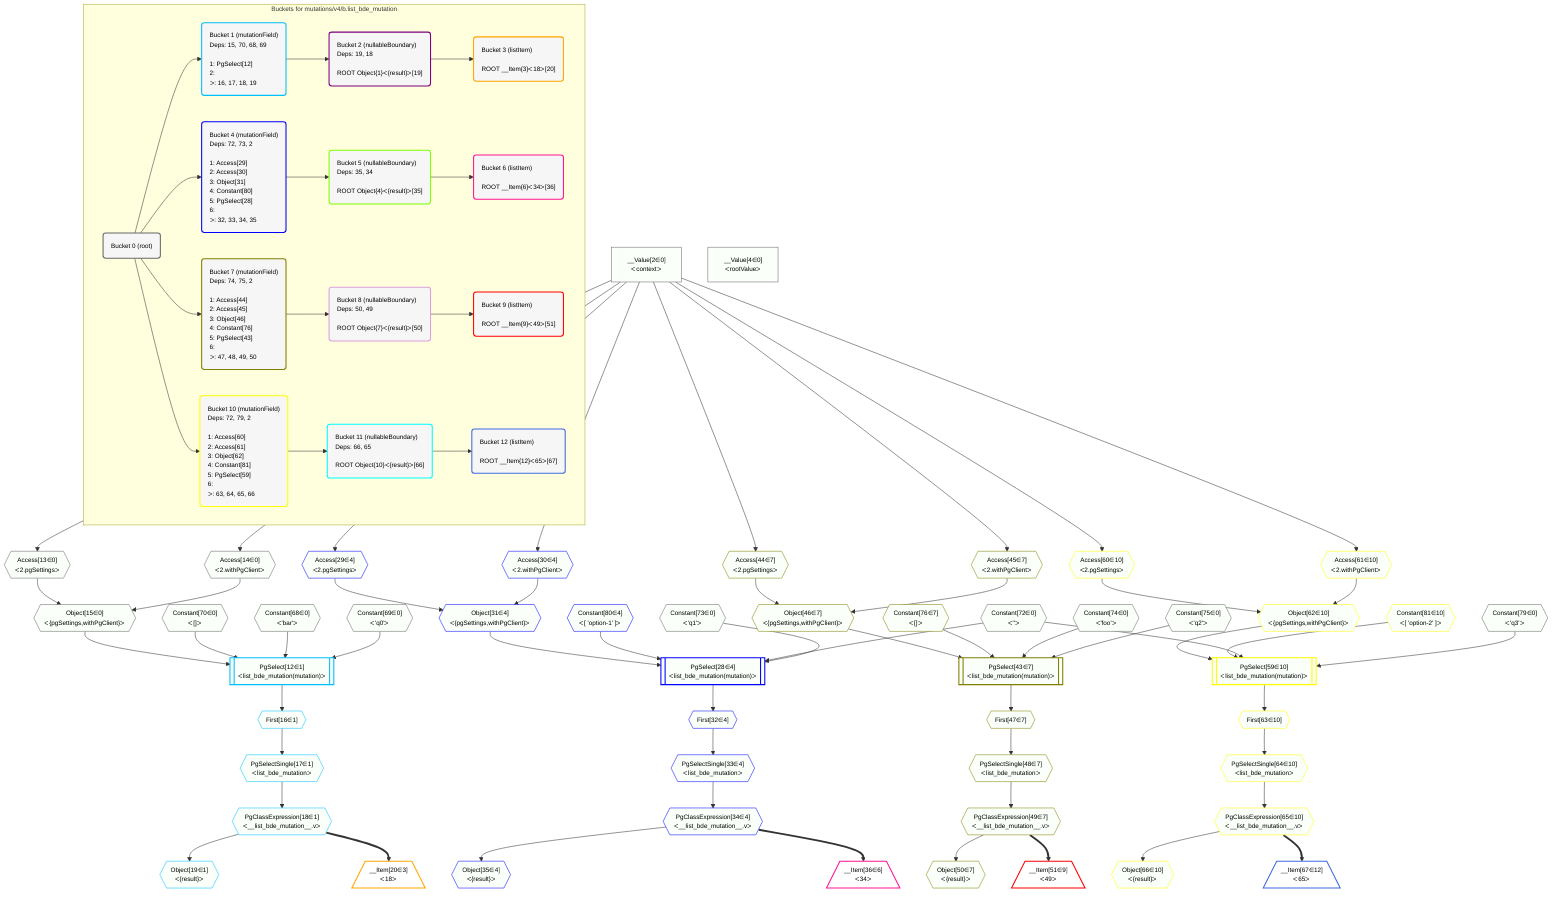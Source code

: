 %%{init: {'themeVariables': { 'fontSize': '12px'}}}%%
graph TD
    classDef path fill:#eee,stroke:#000,color:#000
    classDef plan fill:#fff,stroke-width:1px,color:#000
    classDef itemplan fill:#fff,stroke-width:2px,color:#000
    classDef unbatchedplan fill:#dff,stroke-width:1px,color:#000
    classDef sideeffectplan fill:#fcc,stroke-width:2px,color:#000
    classDef bucket fill:#f6f6f6,color:#000,stroke-width:2px,text-align:left


    %% plan dependencies
    Object15{{"Object[15∈0]<br />ᐸ{pgSettings,withPgClient}ᐳ"}}:::plan
    Access13{{"Access[13∈0]<br />ᐸ2.pgSettingsᐳ"}}:::plan
    Access14{{"Access[14∈0]<br />ᐸ2.withPgClientᐳ"}}:::plan
    Access13 & Access14 --> Object15
    __Value2["__Value[2∈0]<br />ᐸcontextᐳ"]:::plan
    __Value2 --> Access13
    __Value2 --> Access14
    __Value4["__Value[4∈0]<br />ᐸrootValueᐳ"]:::plan
    Constant68{{"Constant[68∈0]<br />ᐸ'bar'ᐳ"}}:::plan
    Constant69{{"Constant[69∈0]<br />ᐸ'q0'ᐳ"}}:::plan
    Constant70{{"Constant[70∈0]<br />ᐸ[]ᐳ"}}:::plan
    Constant72{{"Constant[72∈0]<br />ᐸ''ᐳ"}}:::plan
    Constant73{{"Constant[73∈0]<br />ᐸ'q1'ᐳ"}}:::plan
    Constant74{{"Constant[74∈0]<br />ᐸ'foo'ᐳ"}}:::plan
    Constant75{{"Constant[75∈0]<br />ᐸ'q2'ᐳ"}}:::plan
    Constant79{{"Constant[79∈0]<br />ᐸ'q3'ᐳ"}}:::plan
    PgSelect12[["PgSelect[12∈1]<br />ᐸlist_bde_mutation(mutation)ᐳ"]]:::sideeffectplan
    Object15 & Constant70 & Constant68 & Constant69 --> PgSelect12
    First16{{"First[16∈1]"}}:::plan
    PgSelect12 --> First16
    PgSelectSingle17{{"PgSelectSingle[17∈1]<br />ᐸlist_bde_mutationᐳ"}}:::plan
    First16 --> PgSelectSingle17
    PgClassExpression18{{"PgClassExpression[18∈1]<br />ᐸ__list_bde_mutation__.vᐳ"}}:::plan
    PgSelectSingle17 --> PgClassExpression18
    Object19{{"Object[19∈1]<br />ᐸ{result}ᐳ"}}:::plan
    PgClassExpression18 --> Object19
    __Item20[/"__Item[20∈3]<br />ᐸ18ᐳ"\]:::itemplan
    PgClassExpression18 ==> __Item20
    PgSelect28[["PgSelect[28∈4]<br />ᐸlist_bde_mutation(mutation)ᐳ"]]:::sideeffectplan
    Object31{{"Object[31∈4]<br />ᐸ{pgSettings,withPgClient}ᐳ"}}:::plan
    Constant80{{"Constant[80∈4]<br />ᐸ[ 'option-1' ]ᐳ"}}:::plan
    Object31 & Constant80 & Constant72 & Constant73 --> PgSelect28
    Access29{{"Access[29∈4]<br />ᐸ2.pgSettingsᐳ"}}:::plan
    Access30{{"Access[30∈4]<br />ᐸ2.withPgClientᐳ"}}:::plan
    Access29 & Access30 --> Object31
    __Value2 --> Access29
    __Value2 --> Access30
    First32{{"First[32∈4]"}}:::plan
    PgSelect28 --> First32
    PgSelectSingle33{{"PgSelectSingle[33∈4]<br />ᐸlist_bde_mutationᐳ"}}:::plan
    First32 --> PgSelectSingle33
    PgClassExpression34{{"PgClassExpression[34∈4]<br />ᐸ__list_bde_mutation__.vᐳ"}}:::plan
    PgSelectSingle33 --> PgClassExpression34
    Object35{{"Object[35∈4]<br />ᐸ{result}ᐳ"}}:::plan
    PgClassExpression34 --> Object35
    __Item36[/"__Item[36∈6]<br />ᐸ34ᐳ"\]:::itemplan
    PgClassExpression34 ==> __Item36
    PgSelect43[["PgSelect[43∈7]<br />ᐸlist_bde_mutation(mutation)ᐳ"]]:::sideeffectplan
    Object46{{"Object[46∈7]<br />ᐸ{pgSettings,withPgClient}ᐳ"}}:::plan
    Constant76{{"Constant[76∈7]<br />ᐸ[]ᐳ"}}:::plan
    Object46 & Constant76 & Constant74 & Constant75 --> PgSelect43
    Access44{{"Access[44∈7]<br />ᐸ2.pgSettingsᐳ"}}:::plan
    Access45{{"Access[45∈7]<br />ᐸ2.withPgClientᐳ"}}:::plan
    Access44 & Access45 --> Object46
    __Value2 --> Access44
    __Value2 --> Access45
    First47{{"First[47∈7]"}}:::plan
    PgSelect43 --> First47
    PgSelectSingle48{{"PgSelectSingle[48∈7]<br />ᐸlist_bde_mutationᐳ"}}:::plan
    First47 --> PgSelectSingle48
    PgClassExpression49{{"PgClassExpression[49∈7]<br />ᐸ__list_bde_mutation__.vᐳ"}}:::plan
    PgSelectSingle48 --> PgClassExpression49
    Object50{{"Object[50∈7]<br />ᐸ{result}ᐳ"}}:::plan
    PgClassExpression49 --> Object50
    __Item51[/"__Item[51∈9]<br />ᐸ49ᐳ"\]:::itemplan
    PgClassExpression49 ==> __Item51
    PgSelect59[["PgSelect[59∈10]<br />ᐸlist_bde_mutation(mutation)ᐳ"]]:::sideeffectplan
    Object62{{"Object[62∈10]<br />ᐸ{pgSettings,withPgClient}ᐳ"}}:::plan
    Constant81{{"Constant[81∈10]<br />ᐸ[ 'option-2' ]ᐳ"}}:::plan
    Object62 & Constant81 & Constant72 & Constant79 --> PgSelect59
    Access60{{"Access[60∈10]<br />ᐸ2.pgSettingsᐳ"}}:::plan
    Access61{{"Access[61∈10]<br />ᐸ2.withPgClientᐳ"}}:::plan
    Access60 & Access61 --> Object62
    __Value2 --> Access60
    __Value2 --> Access61
    First63{{"First[63∈10]"}}:::plan
    PgSelect59 --> First63
    PgSelectSingle64{{"PgSelectSingle[64∈10]<br />ᐸlist_bde_mutationᐳ"}}:::plan
    First63 --> PgSelectSingle64
    PgClassExpression65{{"PgClassExpression[65∈10]<br />ᐸ__list_bde_mutation__.vᐳ"}}:::plan
    PgSelectSingle64 --> PgClassExpression65
    Object66{{"Object[66∈10]<br />ᐸ{result}ᐳ"}}:::plan
    PgClassExpression65 --> Object66
    __Item67[/"__Item[67∈12]<br />ᐸ65ᐳ"\]:::itemplan
    PgClassExpression65 ==> __Item67

    %% define steps

    subgraph "Buckets for mutations/v4/b.list_bde_mutation"
    Bucket0("Bucket 0 (root)"):::bucket
    classDef bucket0 stroke:#696969
    class Bucket0,__Value2,__Value4,Access13,Access14,Object15,Constant68,Constant69,Constant70,Constant72,Constant73,Constant74,Constant75,Constant79 bucket0
    Bucket1("Bucket 1 (mutationField)<br />Deps: 15, 70, 68, 69<br /><br />1: PgSelect[12]<br />2: <br />ᐳ: 16, 17, 18, 19"):::bucket
    classDef bucket1 stroke:#00bfff
    class Bucket1,PgSelect12,First16,PgSelectSingle17,PgClassExpression18,Object19 bucket1
    Bucket2("Bucket 2 (nullableBoundary)<br />Deps: 19, 18<br /><br />ROOT Object{1}ᐸ{result}ᐳ[19]"):::bucket
    classDef bucket2 stroke:#7f007f
    class Bucket2 bucket2
    Bucket3("Bucket 3 (listItem)<br /><br />ROOT __Item{3}ᐸ18ᐳ[20]"):::bucket
    classDef bucket3 stroke:#ffa500
    class Bucket3,__Item20 bucket3
    Bucket4("Bucket 4 (mutationField)<br />Deps: 72, 73, 2<br /><br />1: Access[29]<br />2: Access[30]<br />3: Object[31]<br />4: Constant[80]<br />5: PgSelect[28]<br />6: <br />ᐳ: 32, 33, 34, 35"):::bucket
    classDef bucket4 stroke:#0000ff
    class Bucket4,PgSelect28,Access29,Access30,Object31,First32,PgSelectSingle33,PgClassExpression34,Object35,Constant80 bucket4
    Bucket5("Bucket 5 (nullableBoundary)<br />Deps: 35, 34<br /><br />ROOT Object{4}ᐸ{result}ᐳ[35]"):::bucket
    classDef bucket5 stroke:#7fff00
    class Bucket5 bucket5
    Bucket6("Bucket 6 (listItem)<br /><br />ROOT __Item{6}ᐸ34ᐳ[36]"):::bucket
    classDef bucket6 stroke:#ff1493
    class Bucket6,__Item36 bucket6
    Bucket7("Bucket 7 (mutationField)<br />Deps: 74, 75, 2<br /><br />1: Access[44]<br />2: Access[45]<br />3: Object[46]<br />4: Constant[76]<br />5: PgSelect[43]<br />6: <br />ᐳ: 47, 48, 49, 50"):::bucket
    classDef bucket7 stroke:#808000
    class Bucket7,PgSelect43,Access44,Access45,Object46,First47,PgSelectSingle48,PgClassExpression49,Object50,Constant76 bucket7
    Bucket8("Bucket 8 (nullableBoundary)<br />Deps: 50, 49<br /><br />ROOT Object{7}ᐸ{result}ᐳ[50]"):::bucket
    classDef bucket8 stroke:#dda0dd
    class Bucket8 bucket8
    Bucket9("Bucket 9 (listItem)<br /><br />ROOT __Item{9}ᐸ49ᐳ[51]"):::bucket
    classDef bucket9 stroke:#ff0000
    class Bucket9,__Item51 bucket9
    Bucket10("Bucket 10 (mutationField)<br />Deps: 72, 79, 2<br /><br />1: Access[60]<br />2: Access[61]<br />3: Object[62]<br />4: Constant[81]<br />5: PgSelect[59]<br />6: <br />ᐳ: 63, 64, 65, 66"):::bucket
    classDef bucket10 stroke:#ffff00
    class Bucket10,PgSelect59,Access60,Access61,Object62,First63,PgSelectSingle64,PgClassExpression65,Object66,Constant81 bucket10
    Bucket11("Bucket 11 (nullableBoundary)<br />Deps: 66, 65<br /><br />ROOT Object{10}ᐸ{result}ᐳ[66]"):::bucket
    classDef bucket11 stroke:#00ffff
    class Bucket11 bucket11
    Bucket12("Bucket 12 (listItem)<br /><br />ROOT __Item{12}ᐸ65ᐳ[67]"):::bucket
    classDef bucket12 stroke:#4169e1
    class Bucket12,__Item67 bucket12
    Bucket0 --> Bucket1 & Bucket4 & Bucket7 & Bucket10
    Bucket1 --> Bucket2
    Bucket2 --> Bucket3
    Bucket4 --> Bucket5
    Bucket5 --> Bucket6
    Bucket7 --> Bucket8
    Bucket8 --> Bucket9
    Bucket10 --> Bucket11
    Bucket11 --> Bucket12
    classDef unary fill:#fafffa,borderWidth:8px
    class Object15,Access13,Access14,__Value2,__Value4,Constant68,Constant69,Constant70,Constant72,Constant73,Constant74,Constant75,Constant79,PgSelect12,First16,PgSelectSingle17,PgClassExpression18,Object19,PgSelect28,Object31,Access29,Access30,First32,PgSelectSingle33,PgClassExpression34,Object35,Constant80,PgSelect43,Object46,Access44,Access45,First47,PgSelectSingle48,PgClassExpression49,Object50,Constant76,PgSelect59,Object62,Access60,Access61,First63,PgSelectSingle64,PgClassExpression65,Object66,Constant81 unary
    end